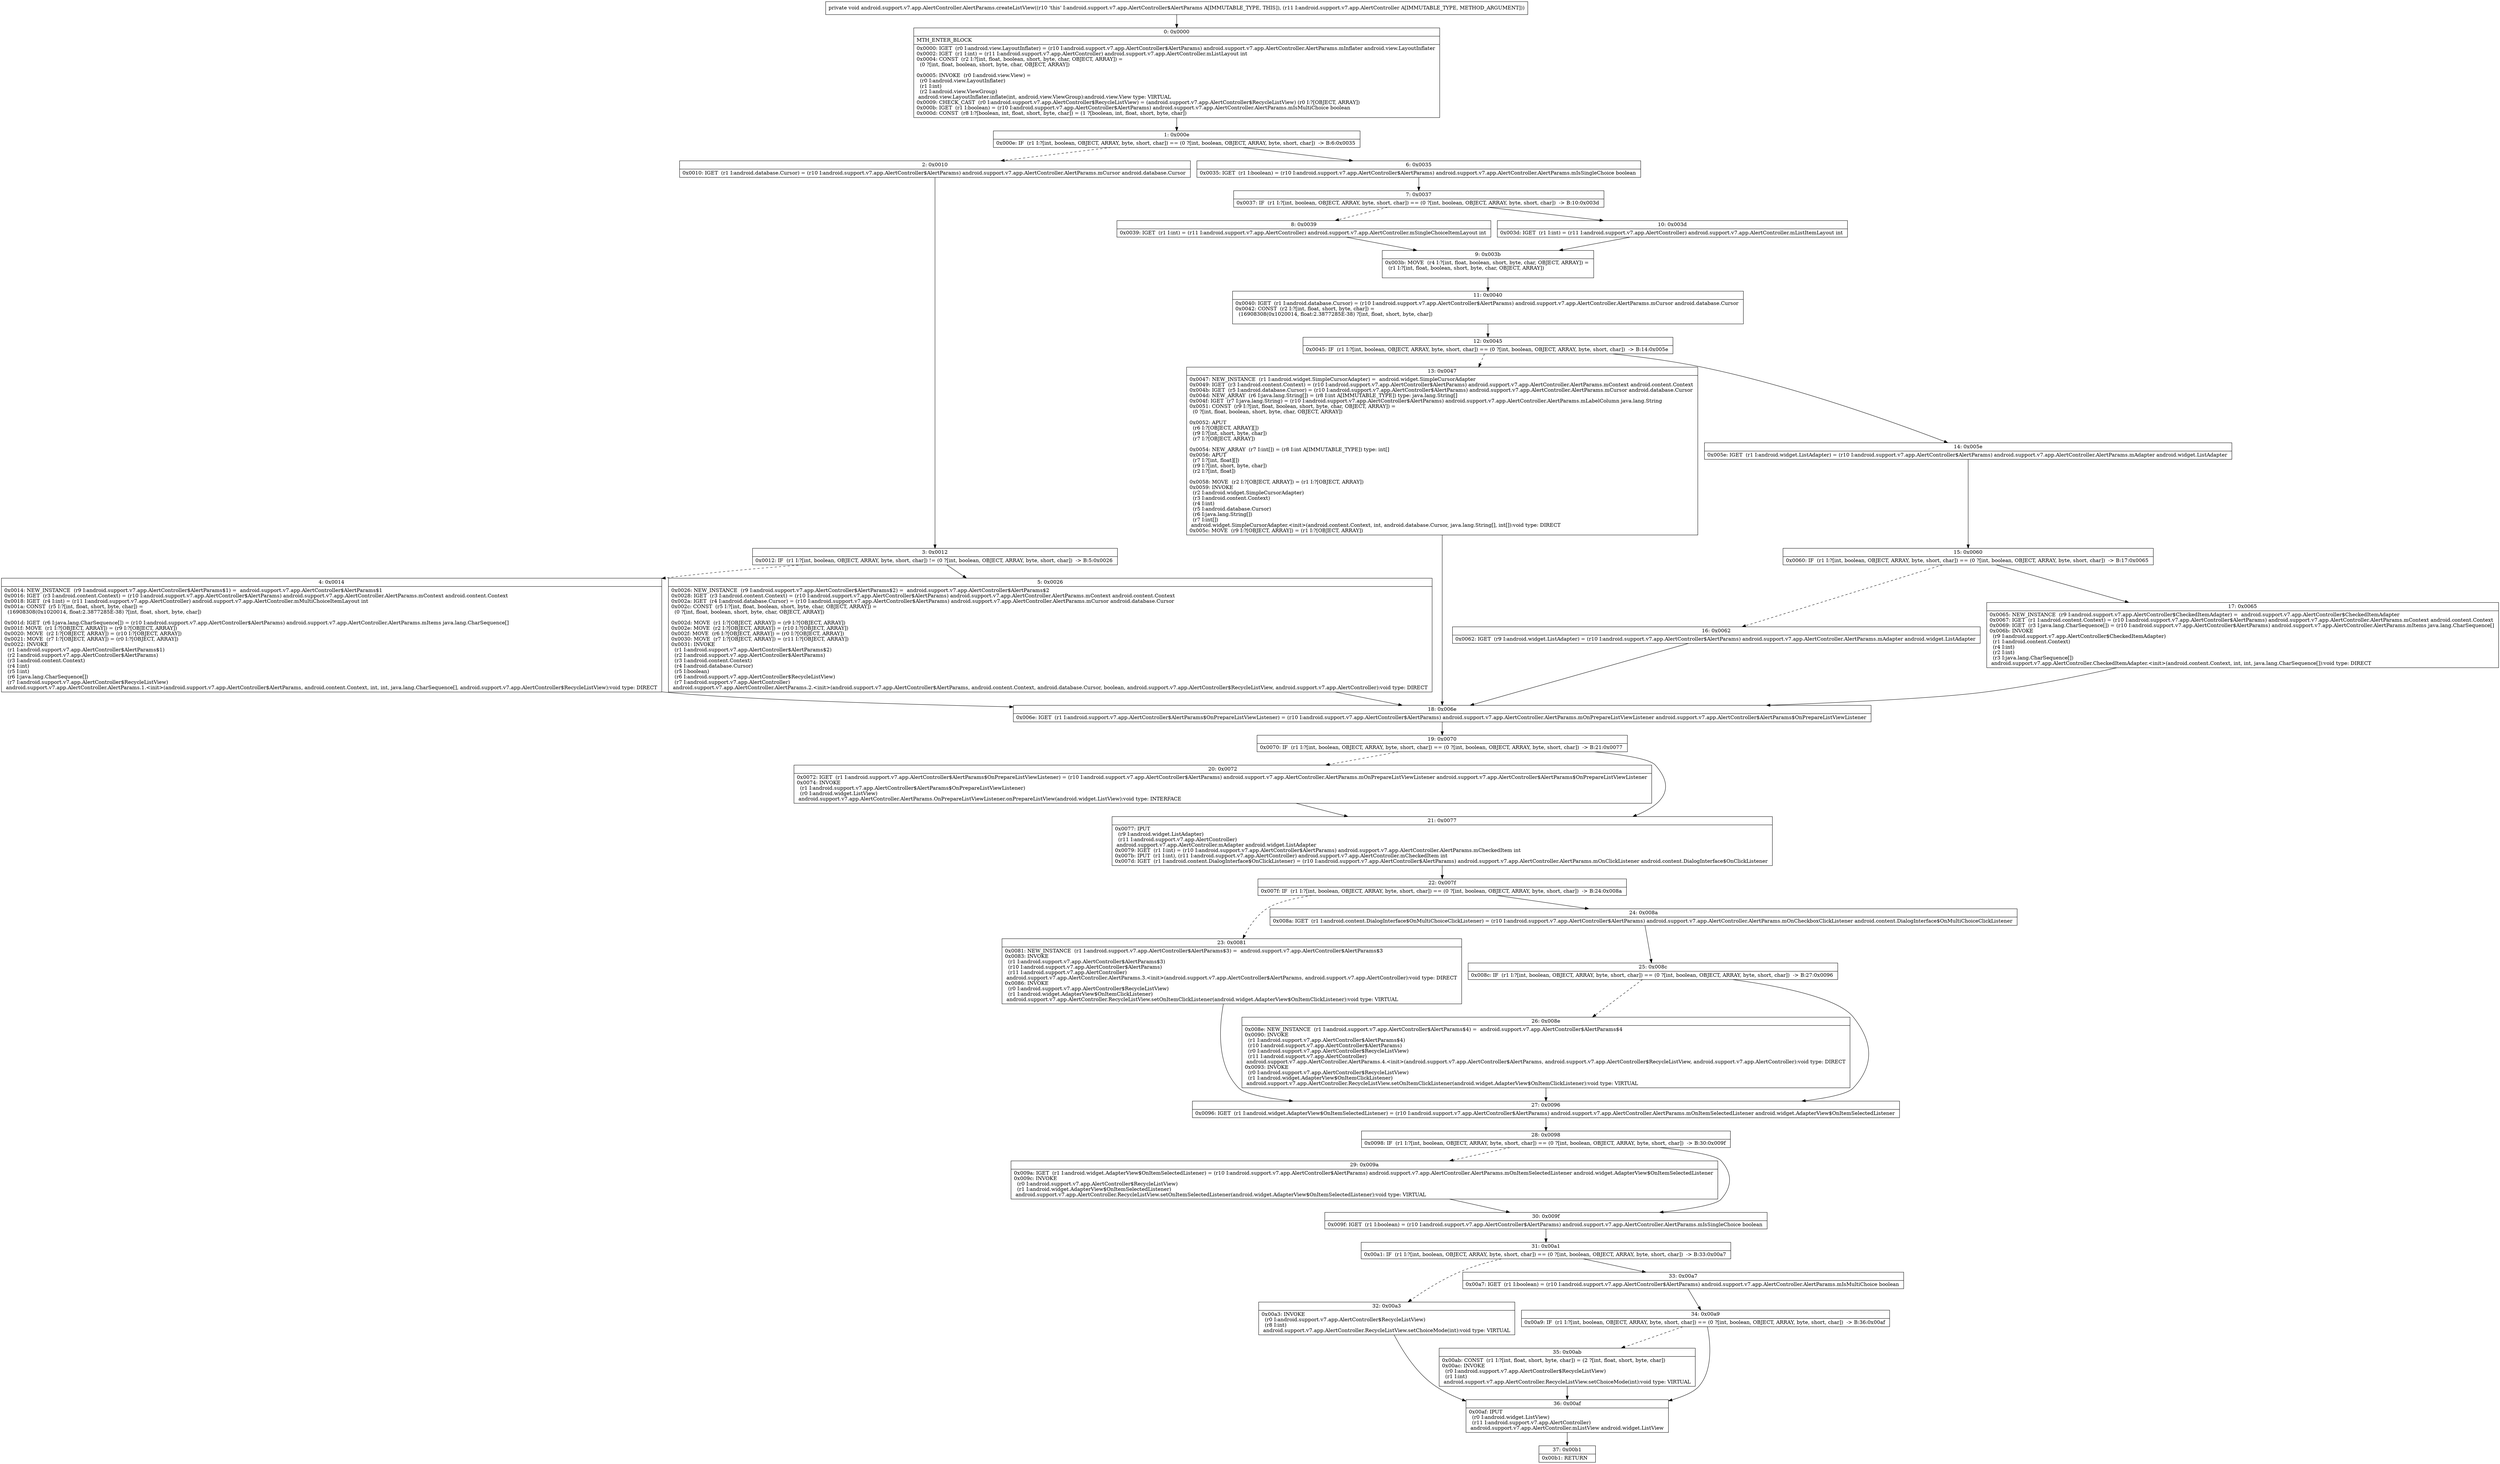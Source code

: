digraph "CFG forandroid.support.v7.app.AlertController.AlertParams.createListView(Landroid\/support\/v7\/app\/AlertController;)V" {
Node_0 [shape=record,label="{0\:\ 0x0000|MTH_ENTER_BLOCK\l|0x0000: IGET  (r0 I:android.view.LayoutInflater) = (r10 I:android.support.v7.app.AlertController$AlertParams) android.support.v7.app.AlertController.AlertParams.mInflater android.view.LayoutInflater \l0x0002: IGET  (r1 I:int) = (r11 I:android.support.v7.app.AlertController) android.support.v7.app.AlertController.mListLayout int \l0x0004: CONST  (r2 I:?[int, float, boolean, short, byte, char, OBJECT, ARRAY]) = \l  (0 ?[int, float, boolean, short, byte, char, OBJECT, ARRAY])\l \l0x0005: INVOKE  (r0 I:android.view.View) = \l  (r0 I:android.view.LayoutInflater)\l  (r1 I:int)\l  (r2 I:android.view.ViewGroup)\l android.view.LayoutInflater.inflate(int, android.view.ViewGroup):android.view.View type: VIRTUAL \l0x0009: CHECK_CAST  (r0 I:android.support.v7.app.AlertController$RecycleListView) = (android.support.v7.app.AlertController$RecycleListView) (r0 I:?[OBJECT, ARRAY]) \l0x000b: IGET  (r1 I:boolean) = (r10 I:android.support.v7.app.AlertController$AlertParams) android.support.v7.app.AlertController.AlertParams.mIsMultiChoice boolean \l0x000d: CONST  (r8 I:?[boolean, int, float, short, byte, char]) = (1 ?[boolean, int, float, short, byte, char]) \l}"];
Node_1 [shape=record,label="{1\:\ 0x000e|0x000e: IF  (r1 I:?[int, boolean, OBJECT, ARRAY, byte, short, char]) == (0 ?[int, boolean, OBJECT, ARRAY, byte, short, char])  \-\> B:6:0x0035 \l}"];
Node_2 [shape=record,label="{2\:\ 0x0010|0x0010: IGET  (r1 I:android.database.Cursor) = (r10 I:android.support.v7.app.AlertController$AlertParams) android.support.v7.app.AlertController.AlertParams.mCursor android.database.Cursor \l}"];
Node_3 [shape=record,label="{3\:\ 0x0012|0x0012: IF  (r1 I:?[int, boolean, OBJECT, ARRAY, byte, short, char]) != (0 ?[int, boolean, OBJECT, ARRAY, byte, short, char])  \-\> B:5:0x0026 \l}"];
Node_4 [shape=record,label="{4\:\ 0x0014|0x0014: NEW_INSTANCE  (r9 I:android.support.v7.app.AlertController$AlertParams$1) =  android.support.v7.app.AlertController$AlertParams$1 \l0x0016: IGET  (r3 I:android.content.Context) = (r10 I:android.support.v7.app.AlertController$AlertParams) android.support.v7.app.AlertController.AlertParams.mContext android.content.Context \l0x0018: IGET  (r4 I:int) = (r11 I:android.support.v7.app.AlertController) android.support.v7.app.AlertController.mMultiChoiceItemLayout int \l0x001a: CONST  (r5 I:?[int, float, short, byte, char]) = \l  (16908308(0x1020014, float:2.3877285E\-38) ?[int, float, short, byte, char])\l \l0x001d: IGET  (r6 I:java.lang.CharSequence[]) = (r10 I:android.support.v7.app.AlertController$AlertParams) android.support.v7.app.AlertController.AlertParams.mItems java.lang.CharSequence[] \l0x001f: MOVE  (r1 I:?[OBJECT, ARRAY]) = (r9 I:?[OBJECT, ARRAY]) \l0x0020: MOVE  (r2 I:?[OBJECT, ARRAY]) = (r10 I:?[OBJECT, ARRAY]) \l0x0021: MOVE  (r7 I:?[OBJECT, ARRAY]) = (r0 I:?[OBJECT, ARRAY]) \l0x0022: INVOKE  \l  (r1 I:android.support.v7.app.AlertController$AlertParams$1)\l  (r2 I:android.support.v7.app.AlertController$AlertParams)\l  (r3 I:android.content.Context)\l  (r4 I:int)\l  (r5 I:int)\l  (r6 I:java.lang.CharSequence[])\l  (r7 I:android.support.v7.app.AlertController$RecycleListView)\l android.support.v7.app.AlertController.AlertParams.1.\<init\>(android.support.v7.app.AlertController$AlertParams, android.content.Context, int, int, java.lang.CharSequence[], android.support.v7.app.AlertController$RecycleListView):void type: DIRECT \l}"];
Node_5 [shape=record,label="{5\:\ 0x0026|0x0026: NEW_INSTANCE  (r9 I:android.support.v7.app.AlertController$AlertParams$2) =  android.support.v7.app.AlertController$AlertParams$2 \l0x0028: IGET  (r3 I:android.content.Context) = (r10 I:android.support.v7.app.AlertController$AlertParams) android.support.v7.app.AlertController.AlertParams.mContext android.content.Context \l0x002a: IGET  (r4 I:android.database.Cursor) = (r10 I:android.support.v7.app.AlertController$AlertParams) android.support.v7.app.AlertController.AlertParams.mCursor android.database.Cursor \l0x002c: CONST  (r5 I:?[int, float, boolean, short, byte, char, OBJECT, ARRAY]) = \l  (0 ?[int, float, boolean, short, byte, char, OBJECT, ARRAY])\l \l0x002d: MOVE  (r1 I:?[OBJECT, ARRAY]) = (r9 I:?[OBJECT, ARRAY]) \l0x002e: MOVE  (r2 I:?[OBJECT, ARRAY]) = (r10 I:?[OBJECT, ARRAY]) \l0x002f: MOVE  (r6 I:?[OBJECT, ARRAY]) = (r0 I:?[OBJECT, ARRAY]) \l0x0030: MOVE  (r7 I:?[OBJECT, ARRAY]) = (r11 I:?[OBJECT, ARRAY]) \l0x0031: INVOKE  \l  (r1 I:android.support.v7.app.AlertController$AlertParams$2)\l  (r2 I:android.support.v7.app.AlertController$AlertParams)\l  (r3 I:android.content.Context)\l  (r4 I:android.database.Cursor)\l  (r5 I:boolean)\l  (r6 I:android.support.v7.app.AlertController$RecycleListView)\l  (r7 I:android.support.v7.app.AlertController)\l android.support.v7.app.AlertController.AlertParams.2.\<init\>(android.support.v7.app.AlertController$AlertParams, android.content.Context, android.database.Cursor, boolean, android.support.v7.app.AlertController$RecycleListView, android.support.v7.app.AlertController):void type: DIRECT \l}"];
Node_6 [shape=record,label="{6\:\ 0x0035|0x0035: IGET  (r1 I:boolean) = (r10 I:android.support.v7.app.AlertController$AlertParams) android.support.v7.app.AlertController.AlertParams.mIsSingleChoice boolean \l}"];
Node_7 [shape=record,label="{7\:\ 0x0037|0x0037: IF  (r1 I:?[int, boolean, OBJECT, ARRAY, byte, short, char]) == (0 ?[int, boolean, OBJECT, ARRAY, byte, short, char])  \-\> B:10:0x003d \l}"];
Node_8 [shape=record,label="{8\:\ 0x0039|0x0039: IGET  (r1 I:int) = (r11 I:android.support.v7.app.AlertController) android.support.v7.app.AlertController.mSingleChoiceItemLayout int \l}"];
Node_9 [shape=record,label="{9\:\ 0x003b|0x003b: MOVE  (r4 I:?[int, float, boolean, short, byte, char, OBJECT, ARRAY]) = \l  (r1 I:?[int, float, boolean, short, byte, char, OBJECT, ARRAY])\l \l}"];
Node_10 [shape=record,label="{10\:\ 0x003d|0x003d: IGET  (r1 I:int) = (r11 I:android.support.v7.app.AlertController) android.support.v7.app.AlertController.mListItemLayout int \l}"];
Node_11 [shape=record,label="{11\:\ 0x0040|0x0040: IGET  (r1 I:android.database.Cursor) = (r10 I:android.support.v7.app.AlertController$AlertParams) android.support.v7.app.AlertController.AlertParams.mCursor android.database.Cursor \l0x0042: CONST  (r2 I:?[int, float, short, byte, char]) = \l  (16908308(0x1020014, float:2.3877285E\-38) ?[int, float, short, byte, char])\l \l}"];
Node_12 [shape=record,label="{12\:\ 0x0045|0x0045: IF  (r1 I:?[int, boolean, OBJECT, ARRAY, byte, short, char]) == (0 ?[int, boolean, OBJECT, ARRAY, byte, short, char])  \-\> B:14:0x005e \l}"];
Node_13 [shape=record,label="{13\:\ 0x0047|0x0047: NEW_INSTANCE  (r1 I:android.widget.SimpleCursorAdapter) =  android.widget.SimpleCursorAdapter \l0x0049: IGET  (r3 I:android.content.Context) = (r10 I:android.support.v7.app.AlertController$AlertParams) android.support.v7.app.AlertController.AlertParams.mContext android.content.Context \l0x004b: IGET  (r5 I:android.database.Cursor) = (r10 I:android.support.v7.app.AlertController$AlertParams) android.support.v7.app.AlertController.AlertParams.mCursor android.database.Cursor \l0x004d: NEW_ARRAY  (r6 I:java.lang.String[]) = (r8 I:int A[IMMUTABLE_TYPE]) type: java.lang.String[] \l0x004f: IGET  (r7 I:java.lang.String) = (r10 I:android.support.v7.app.AlertController$AlertParams) android.support.v7.app.AlertController.AlertParams.mLabelColumn java.lang.String \l0x0051: CONST  (r9 I:?[int, float, boolean, short, byte, char, OBJECT, ARRAY]) = \l  (0 ?[int, float, boolean, short, byte, char, OBJECT, ARRAY])\l \l0x0052: APUT  \l  (r6 I:?[OBJECT, ARRAY][])\l  (r9 I:?[int, short, byte, char])\l  (r7 I:?[OBJECT, ARRAY])\l \l0x0054: NEW_ARRAY  (r7 I:int[]) = (r8 I:int A[IMMUTABLE_TYPE]) type: int[] \l0x0056: APUT  \l  (r7 I:?[int, float][])\l  (r9 I:?[int, short, byte, char])\l  (r2 I:?[int, float])\l \l0x0058: MOVE  (r2 I:?[OBJECT, ARRAY]) = (r1 I:?[OBJECT, ARRAY]) \l0x0059: INVOKE  \l  (r2 I:android.widget.SimpleCursorAdapter)\l  (r3 I:android.content.Context)\l  (r4 I:int)\l  (r5 I:android.database.Cursor)\l  (r6 I:java.lang.String[])\l  (r7 I:int[])\l android.widget.SimpleCursorAdapter.\<init\>(android.content.Context, int, android.database.Cursor, java.lang.String[], int[]):void type: DIRECT \l0x005c: MOVE  (r9 I:?[OBJECT, ARRAY]) = (r1 I:?[OBJECT, ARRAY]) \l}"];
Node_14 [shape=record,label="{14\:\ 0x005e|0x005e: IGET  (r1 I:android.widget.ListAdapter) = (r10 I:android.support.v7.app.AlertController$AlertParams) android.support.v7.app.AlertController.AlertParams.mAdapter android.widget.ListAdapter \l}"];
Node_15 [shape=record,label="{15\:\ 0x0060|0x0060: IF  (r1 I:?[int, boolean, OBJECT, ARRAY, byte, short, char]) == (0 ?[int, boolean, OBJECT, ARRAY, byte, short, char])  \-\> B:17:0x0065 \l}"];
Node_16 [shape=record,label="{16\:\ 0x0062|0x0062: IGET  (r9 I:android.widget.ListAdapter) = (r10 I:android.support.v7.app.AlertController$AlertParams) android.support.v7.app.AlertController.AlertParams.mAdapter android.widget.ListAdapter \l}"];
Node_17 [shape=record,label="{17\:\ 0x0065|0x0065: NEW_INSTANCE  (r9 I:android.support.v7.app.AlertController$CheckedItemAdapter) =  android.support.v7.app.AlertController$CheckedItemAdapter \l0x0067: IGET  (r1 I:android.content.Context) = (r10 I:android.support.v7.app.AlertController$AlertParams) android.support.v7.app.AlertController.AlertParams.mContext android.content.Context \l0x0069: IGET  (r3 I:java.lang.CharSequence[]) = (r10 I:android.support.v7.app.AlertController$AlertParams) android.support.v7.app.AlertController.AlertParams.mItems java.lang.CharSequence[] \l0x006b: INVOKE  \l  (r9 I:android.support.v7.app.AlertController$CheckedItemAdapter)\l  (r1 I:android.content.Context)\l  (r4 I:int)\l  (r2 I:int)\l  (r3 I:java.lang.CharSequence[])\l android.support.v7.app.AlertController.CheckedItemAdapter.\<init\>(android.content.Context, int, int, java.lang.CharSequence[]):void type: DIRECT \l}"];
Node_18 [shape=record,label="{18\:\ 0x006e|0x006e: IGET  (r1 I:android.support.v7.app.AlertController$AlertParams$OnPrepareListViewListener) = (r10 I:android.support.v7.app.AlertController$AlertParams) android.support.v7.app.AlertController.AlertParams.mOnPrepareListViewListener android.support.v7.app.AlertController$AlertParams$OnPrepareListViewListener \l}"];
Node_19 [shape=record,label="{19\:\ 0x0070|0x0070: IF  (r1 I:?[int, boolean, OBJECT, ARRAY, byte, short, char]) == (0 ?[int, boolean, OBJECT, ARRAY, byte, short, char])  \-\> B:21:0x0077 \l}"];
Node_20 [shape=record,label="{20\:\ 0x0072|0x0072: IGET  (r1 I:android.support.v7.app.AlertController$AlertParams$OnPrepareListViewListener) = (r10 I:android.support.v7.app.AlertController$AlertParams) android.support.v7.app.AlertController.AlertParams.mOnPrepareListViewListener android.support.v7.app.AlertController$AlertParams$OnPrepareListViewListener \l0x0074: INVOKE  \l  (r1 I:android.support.v7.app.AlertController$AlertParams$OnPrepareListViewListener)\l  (r0 I:android.widget.ListView)\l android.support.v7.app.AlertController.AlertParams.OnPrepareListViewListener.onPrepareListView(android.widget.ListView):void type: INTERFACE \l}"];
Node_21 [shape=record,label="{21\:\ 0x0077|0x0077: IPUT  \l  (r9 I:android.widget.ListAdapter)\l  (r11 I:android.support.v7.app.AlertController)\l android.support.v7.app.AlertController.mAdapter android.widget.ListAdapter \l0x0079: IGET  (r1 I:int) = (r10 I:android.support.v7.app.AlertController$AlertParams) android.support.v7.app.AlertController.AlertParams.mCheckedItem int \l0x007b: IPUT  (r1 I:int), (r11 I:android.support.v7.app.AlertController) android.support.v7.app.AlertController.mCheckedItem int \l0x007d: IGET  (r1 I:android.content.DialogInterface$OnClickListener) = (r10 I:android.support.v7.app.AlertController$AlertParams) android.support.v7.app.AlertController.AlertParams.mOnClickListener android.content.DialogInterface$OnClickListener \l}"];
Node_22 [shape=record,label="{22\:\ 0x007f|0x007f: IF  (r1 I:?[int, boolean, OBJECT, ARRAY, byte, short, char]) == (0 ?[int, boolean, OBJECT, ARRAY, byte, short, char])  \-\> B:24:0x008a \l}"];
Node_23 [shape=record,label="{23\:\ 0x0081|0x0081: NEW_INSTANCE  (r1 I:android.support.v7.app.AlertController$AlertParams$3) =  android.support.v7.app.AlertController$AlertParams$3 \l0x0083: INVOKE  \l  (r1 I:android.support.v7.app.AlertController$AlertParams$3)\l  (r10 I:android.support.v7.app.AlertController$AlertParams)\l  (r11 I:android.support.v7.app.AlertController)\l android.support.v7.app.AlertController.AlertParams.3.\<init\>(android.support.v7.app.AlertController$AlertParams, android.support.v7.app.AlertController):void type: DIRECT \l0x0086: INVOKE  \l  (r0 I:android.support.v7.app.AlertController$RecycleListView)\l  (r1 I:android.widget.AdapterView$OnItemClickListener)\l android.support.v7.app.AlertController.RecycleListView.setOnItemClickListener(android.widget.AdapterView$OnItemClickListener):void type: VIRTUAL \l}"];
Node_24 [shape=record,label="{24\:\ 0x008a|0x008a: IGET  (r1 I:android.content.DialogInterface$OnMultiChoiceClickListener) = (r10 I:android.support.v7.app.AlertController$AlertParams) android.support.v7.app.AlertController.AlertParams.mOnCheckboxClickListener android.content.DialogInterface$OnMultiChoiceClickListener \l}"];
Node_25 [shape=record,label="{25\:\ 0x008c|0x008c: IF  (r1 I:?[int, boolean, OBJECT, ARRAY, byte, short, char]) == (0 ?[int, boolean, OBJECT, ARRAY, byte, short, char])  \-\> B:27:0x0096 \l}"];
Node_26 [shape=record,label="{26\:\ 0x008e|0x008e: NEW_INSTANCE  (r1 I:android.support.v7.app.AlertController$AlertParams$4) =  android.support.v7.app.AlertController$AlertParams$4 \l0x0090: INVOKE  \l  (r1 I:android.support.v7.app.AlertController$AlertParams$4)\l  (r10 I:android.support.v7.app.AlertController$AlertParams)\l  (r0 I:android.support.v7.app.AlertController$RecycleListView)\l  (r11 I:android.support.v7.app.AlertController)\l android.support.v7.app.AlertController.AlertParams.4.\<init\>(android.support.v7.app.AlertController$AlertParams, android.support.v7.app.AlertController$RecycleListView, android.support.v7.app.AlertController):void type: DIRECT \l0x0093: INVOKE  \l  (r0 I:android.support.v7.app.AlertController$RecycleListView)\l  (r1 I:android.widget.AdapterView$OnItemClickListener)\l android.support.v7.app.AlertController.RecycleListView.setOnItemClickListener(android.widget.AdapterView$OnItemClickListener):void type: VIRTUAL \l}"];
Node_27 [shape=record,label="{27\:\ 0x0096|0x0096: IGET  (r1 I:android.widget.AdapterView$OnItemSelectedListener) = (r10 I:android.support.v7.app.AlertController$AlertParams) android.support.v7.app.AlertController.AlertParams.mOnItemSelectedListener android.widget.AdapterView$OnItemSelectedListener \l}"];
Node_28 [shape=record,label="{28\:\ 0x0098|0x0098: IF  (r1 I:?[int, boolean, OBJECT, ARRAY, byte, short, char]) == (0 ?[int, boolean, OBJECT, ARRAY, byte, short, char])  \-\> B:30:0x009f \l}"];
Node_29 [shape=record,label="{29\:\ 0x009a|0x009a: IGET  (r1 I:android.widget.AdapterView$OnItemSelectedListener) = (r10 I:android.support.v7.app.AlertController$AlertParams) android.support.v7.app.AlertController.AlertParams.mOnItemSelectedListener android.widget.AdapterView$OnItemSelectedListener \l0x009c: INVOKE  \l  (r0 I:android.support.v7.app.AlertController$RecycleListView)\l  (r1 I:android.widget.AdapterView$OnItemSelectedListener)\l android.support.v7.app.AlertController.RecycleListView.setOnItemSelectedListener(android.widget.AdapterView$OnItemSelectedListener):void type: VIRTUAL \l}"];
Node_30 [shape=record,label="{30\:\ 0x009f|0x009f: IGET  (r1 I:boolean) = (r10 I:android.support.v7.app.AlertController$AlertParams) android.support.v7.app.AlertController.AlertParams.mIsSingleChoice boolean \l}"];
Node_31 [shape=record,label="{31\:\ 0x00a1|0x00a1: IF  (r1 I:?[int, boolean, OBJECT, ARRAY, byte, short, char]) == (0 ?[int, boolean, OBJECT, ARRAY, byte, short, char])  \-\> B:33:0x00a7 \l}"];
Node_32 [shape=record,label="{32\:\ 0x00a3|0x00a3: INVOKE  \l  (r0 I:android.support.v7.app.AlertController$RecycleListView)\l  (r8 I:int)\l android.support.v7.app.AlertController.RecycleListView.setChoiceMode(int):void type: VIRTUAL \l}"];
Node_33 [shape=record,label="{33\:\ 0x00a7|0x00a7: IGET  (r1 I:boolean) = (r10 I:android.support.v7.app.AlertController$AlertParams) android.support.v7.app.AlertController.AlertParams.mIsMultiChoice boolean \l}"];
Node_34 [shape=record,label="{34\:\ 0x00a9|0x00a9: IF  (r1 I:?[int, boolean, OBJECT, ARRAY, byte, short, char]) == (0 ?[int, boolean, OBJECT, ARRAY, byte, short, char])  \-\> B:36:0x00af \l}"];
Node_35 [shape=record,label="{35\:\ 0x00ab|0x00ab: CONST  (r1 I:?[int, float, short, byte, char]) = (2 ?[int, float, short, byte, char]) \l0x00ac: INVOKE  \l  (r0 I:android.support.v7.app.AlertController$RecycleListView)\l  (r1 I:int)\l android.support.v7.app.AlertController.RecycleListView.setChoiceMode(int):void type: VIRTUAL \l}"];
Node_36 [shape=record,label="{36\:\ 0x00af|0x00af: IPUT  \l  (r0 I:android.widget.ListView)\l  (r11 I:android.support.v7.app.AlertController)\l android.support.v7.app.AlertController.mListView android.widget.ListView \l}"];
Node_37 [shape=record,label="{37\:\ 0x00b1|0x00b1: RETURN   \l}"];
MethodNode[shape=record,label="{private void android.support.v7.app.AlertController.AlertParams.createListView((r10 'this' I:android.support.v7.app.AlertController$AlertParams A[IMMUTABLE_TYPE, THIS]), (r11 I:android.support.v7.app.AlertController A[IMMUTABLE_TYPE, METHOD_ARGUMENT])) }"];
MethodNode -> Node_0;
Node_0 -> Node_1;
Node_1 -> Node_2[style=dashed];
Node_1 -> Node_6;
Node_2 -> Node_3;
Node_3 -> Node_4[style=dashed];
Node_3 -> Node_5;
Node_4 -> Node_18;
Node_5 -> Node_18;
Node_6 -> Node_7;
Node_7 -> Node_8[style=dashed];
Node_7 -> Node_10;
Node_8 -> Node_9;
Node_9 -> Node_11;
Node_10 -> Node_9;
Node_11 -> Node_12;
Node_12 -> Node_13[style=dashed];
Node_12 -> Node_14;
Node_13 -> Node_18;
Node_14 -> Node_15;
Node_15 -> Node_16[style=dashed];
Node_15 -> Node_17;
Node_16 -> Node_18;
Node_17 -> Node_18;
Node_18 -> Node_19;
Node_19 -> Node_20[style=dashed];
Node_19 -> Node_21;
Node_20 -> Node_21;
Node_21 -> Node_22;
Node_22 -> Node_23[style=dashed];
Node_22 -> Node_24;
Node_23 -> Node_27;
Node_24 -> Node_25;
Node_25 -> Node_26[style=dashed];
Node_25 -> Node_27;
Node_26 -> Node_27;
Node_27 -> Node_28;
Node_28 -> Node_29[style=dashed];
Node_28 -> Node_30;
Node_29 -> Node_30;
Node_30 -> Node_31;
Node_31 -> Node_32[style=dashed];
Node_31 -> Node_33;
Node_32 -> Node_36;
Node_33 -> Node_34;
Node_34 -> Node_35[style=dashed];
Node_34 -> Node_36;
Node_35 -> Node_36;
Node_36 -> Node_37;
}

